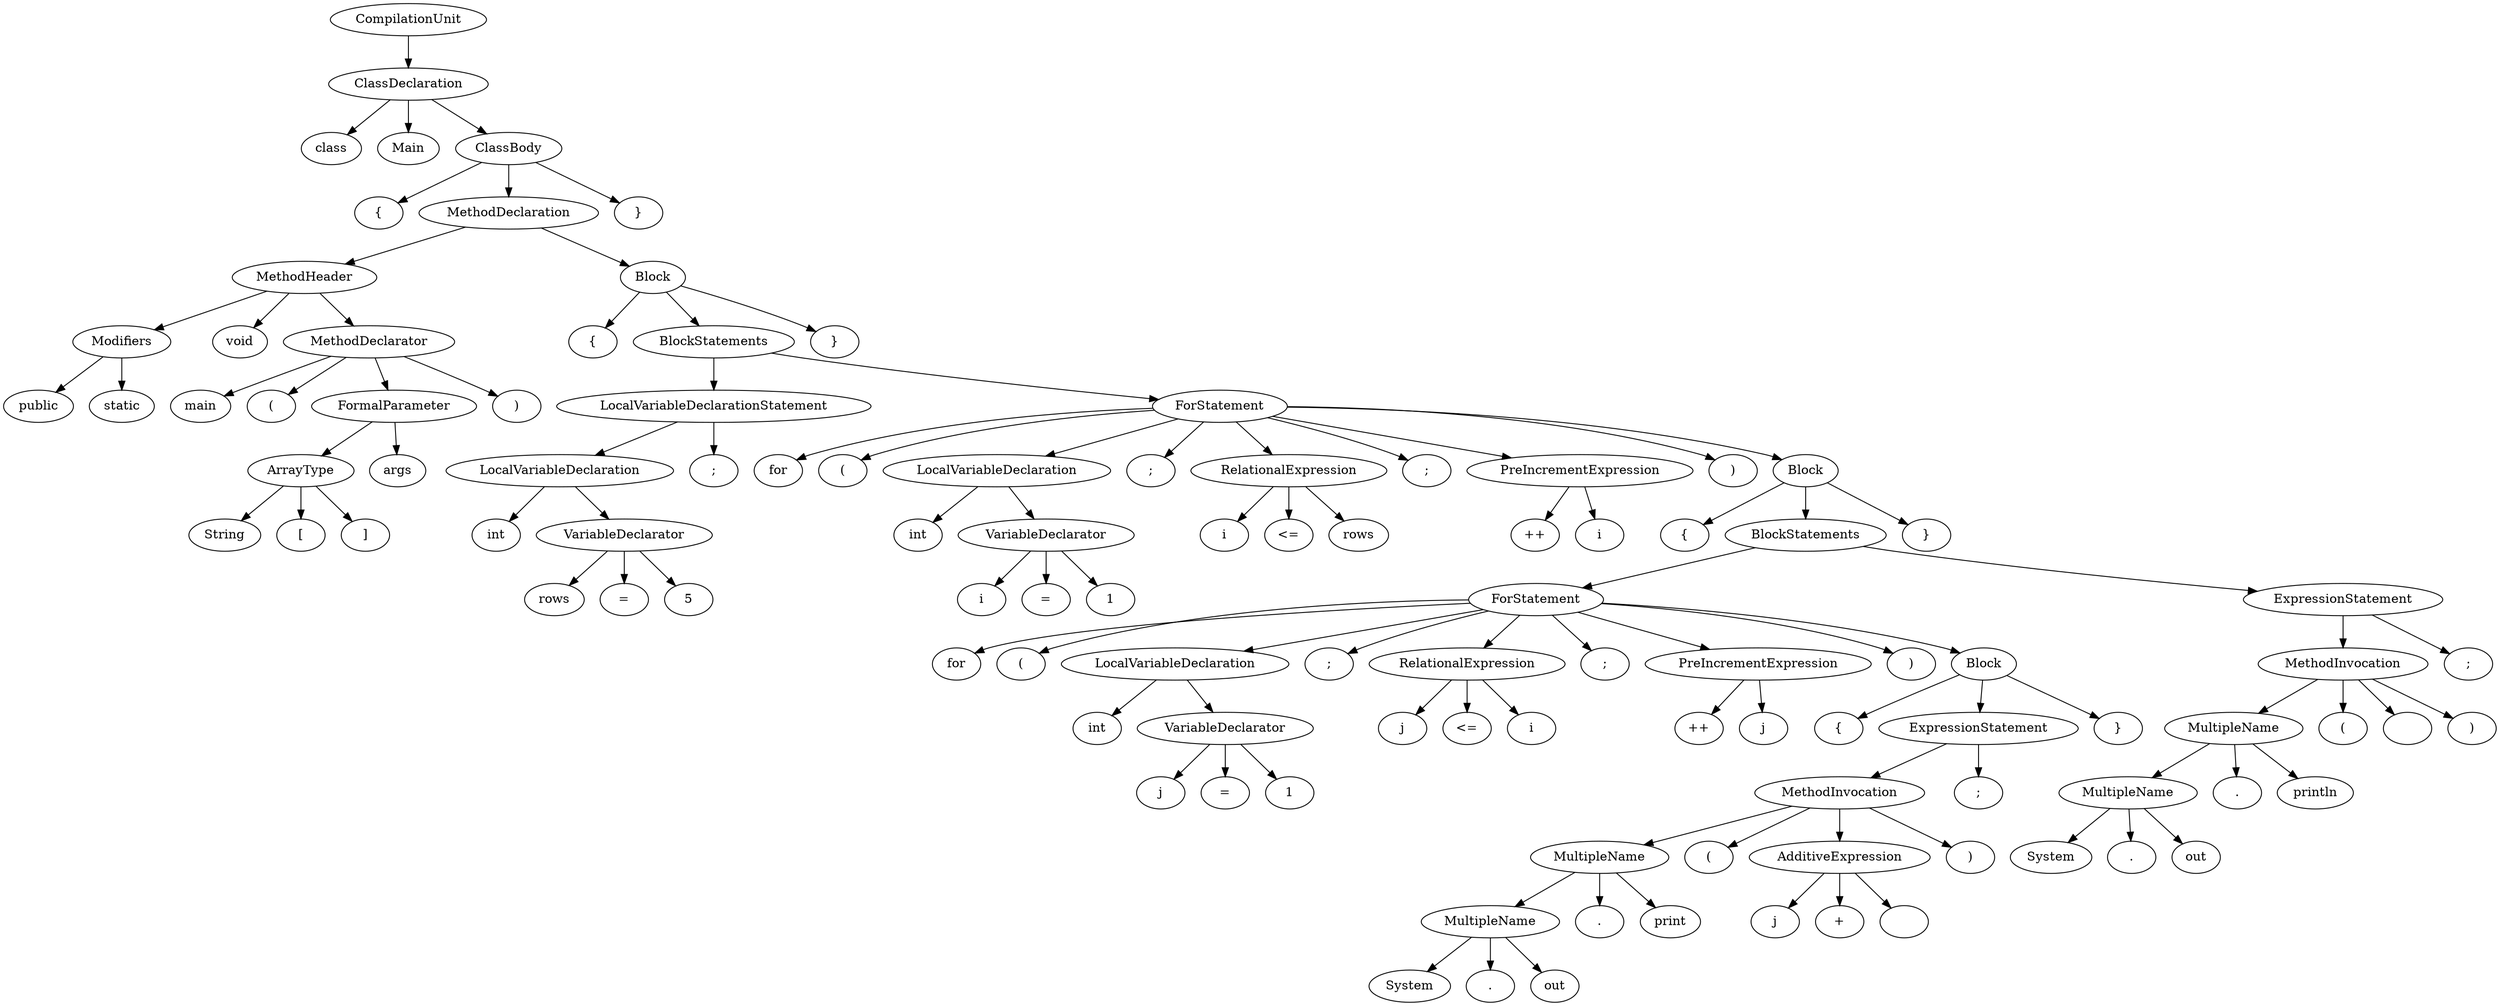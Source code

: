 digraph G{
ordering="out";
0[label="public"];
1[label="static"];
2[label="Modifiers"];
2->0;
2->1;
3[label="String"];
4[label="["];
5[label="]"];
6[label="ArrayType"];
6->3;
6->4;
6->5;
7[label="args"];
8[label="FormalParameter"];
8->6;
8->7;
9[label="main"];
10[label="("];
11[label=")"];
12[label="MethodDeclarator"];
12->9;
12->10;
12->8;
12->11;
13[label="void"];
14[label="MethodHeader"];
14->2;
14->13;
14->12;
15[label="int"];
16[label="rows"];
17[label="5"];
18[label="="];
19[label="VariableDeclarator"];
19->16;
19->18;
19->17;
20[label="LocalVariableDeclaration"];
20->15;
20->19;
21[label=";"];
22[label="LocalVariableDeclarationStatement"];
22->20;
22->21;
23[label="int"];
24[label="i"];
25[label="1"];
26[label="="];
27[label="VariableDeclarator"];
27->24;
27->26;
27->25;
28[label="LocalVariableDeclaration"];
28->23;
28->27;
29[label="i"];
30[label="rows"];
31[label="<="];
32[label="RelationalExpression"];
32->29;
32->31;
32->30;
33[label="i"];
34[label="++"];
35[label="PreIncrementExpression"];
35->34;
35->33;
36[label="int"];
37[label="j"];
38[label="1"];
39[label="="];
40[label="VariableDeclarator"];
40->37;
40->39;
40->38;
41[label="LocalVariableDeclaration"];
41->36;
41->40;
42[label="j"];
43[label="i"];
44[label="<="];
45[label="RelationalExpression"];
45->42;
45->44;
45->43;
46[label="j"];
47[label="++"];
48[label="PreIncrementExpression"];
48->47;
48->46;
49[label="System"];
50[label="."];
51[label="out"];
52[label="MultipleName"];
52->49;
52->50;
52->51;
53[label="."];
54[label="print"];
55[label="MultipleName"];
55->52;
55->53;
55->54;
56[label="j"];
57[label=" "];
58[label="+"];
59[label="AdditiveExpression"];
59->56;
59->58;
59->57;
60[label="("];
61[label=")"];
62[label="MethodInvocation"];
62->55;
62->60;
62->59;
62->61;
63[label=";"];
64[label="ExpressionStatement"];
64->62;
64->63;
65[label="{"];
66[label="}"];
67[label="Block"];
67->65;
67->64;
67->66;
68[label="for"];
69[label="("];
70[label=";"];
71[label=")"];
72[label=";"];
73[label="ForStatement"];
73->68;
73->69;
73->41;
73->70;
73->45;
73->72;
73->48;
73->71;
73->67;
74[label="System"];
75[label="."];
76[label="out"];
77[label="MultipleName"];
77->74;
77->75;
77->76;
78[label="."];
79[label="println"];
80[label="MultipleName"];
80->77;
80->78;
80->79;
81[label=""];
82[label="("];
83[label=")"];
84[label="MethodInvocation"];
84->80;
84->82;
84->81;
84->83;
85[label=";"];
86[label="ExpressionStatement"];
86->84;
86->85;
87[label="BlockStatements"];
87->73;
87->86;
88[label="{"];
89[label="}"];
90[label="Block"];
90->88;
90->87;
90->89;
91[label="for"];
92[label="("];
93[label=";"];
94[label=")"];
95[label=";"];
96[label="ForStatement"];
96->91;
96->92;
96->28;
96->93;
96->32;
96->95;
96->35;
96->94;
96->90;
97[label="BlockStatements"];
97->22;
97->96;
98[label="{"];
99[label="}"];
100[label="Block"];
100->98;
100->97;
100->99;
101[label="MethodDeclaration"];
101->14;
101->100;
102[label="{"];
103[label="}"];
104[label="ClassBody"];
104->102;
104->101;
104->103;
105[label="class"];
106[label="Main"];
107[label="ClassDeclaration"];
107->105;
107->106;
107->104;
108[label="CompilationUnit"];
108->107;
}
